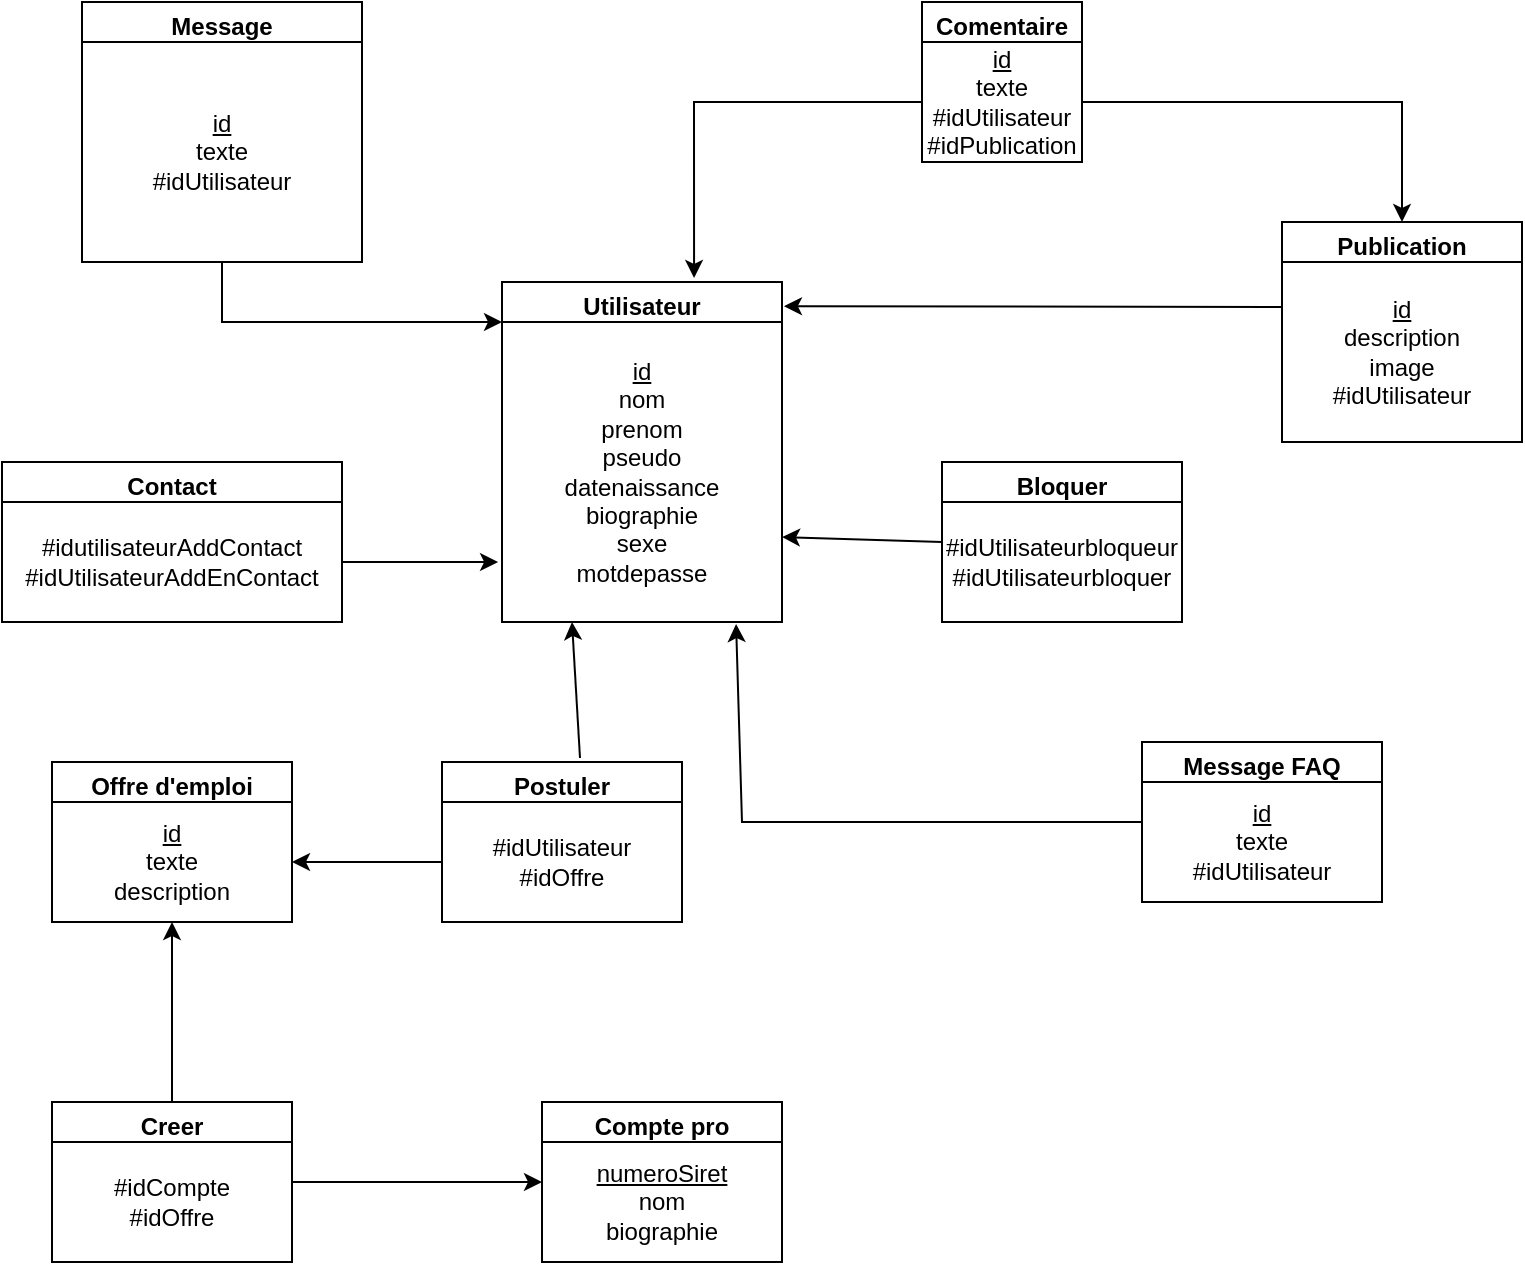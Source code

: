 <mxfile version="20.4.1" type="device"><diagram id="_OwXiGrBHSJsLpmzW4di" name="Page-1"><mxGraphModel dx="1422" dy="793" grid="1" gridSize="10" guides="1" tooltips="1" connect="1" arrows="1" fold="1" page="1" pageScale="1" pageWidth="827" pageHeight="1169" math="0" shadow="0"><root><mxCell id="0"/><mxCell id="1" parent="0"/><mxCell id="gRB2D2yg2-qrXkkJSeWm-2" value="Message" style="swimlane;" vertex="1" parent="1"><mxGeometry x="70" y="70" width="140" height="130" as="geometry"/></mxCell><mxCell id="gRB2D2yg2-qrXkkJSeWm-3" value="&lt;div&gt;&lt;u&gt;id&lt;/u&gt;&lt;/div&gt;&lt;div&gt;texte&lt;/div&gt;&lt;div&gt;#idUtilisateur&lt;u&gt;&lt;br&gt;&lt;/u&gt;&lt;/div&gt;" style="whiteSpace=wrap;html=1;" vertex="1" parent="gRB2D2yg2-qrXkkJSeWm-2"><mxGeometry y="20" width="140" height="110" as="geometry"/></mxCell><mxCell id="gRB2D2yg2-qrXkkJSeWm-4" value="Utilisateur" style="swimlane;" vertex="1" parent="1"><mxGeometry x="280" y="210" width="140" height="170" as="geometry"/></mxCell><mxCell id="gRB2D2yg2-qrXkkJSeWm-5" value="&lt;div&gt;&lt;u&gt;id&lt;/u&gt;&lt;/div&gt;&lt;div&gt;nom&lt;/div&gt;&lt;div&gt;prenom&lt;/div&gt;&lt;div&gt;pseudo&lt;/div&gt;&lt;div&gt;datenaissance&lt;/div&gt;&lt;div&gt;biographie&lt;/div&gt;&lt;div&gt;sexe&lt;/div&gt;&lt;div&gt;motdepasse&lt;br&gt;&lt;/div&gt;" style="whiteSpace=wrap;html=1;" vertex="1" parent="gRB2D2yg2-qrXkkJSeWm-4"><mxGeometry y="20" width="140" height="150" as="geometry"/></mxCell><mxCell id="gRB2D2yg2-qrXkkJSeWm-6" value="Comentaire" style="swimlane;" vertex="1" parent="1"><mxGeometry x="490" y="70" width="80" height="80" as="geometry"/></mxCell><mxCell id="gRB2D2yg2-qrXkkJSeWm-7" value="&lt;div&gt;&lt;u&gt;id&lt;/u&gt;&lt;/div&gt;&lt;div&gt;texte&lt;/div&gt;&lt;div&gt;#idUtilisateur&lt;/div&gt;&lt;div&gt;#idPublication&lt;br&gt;&lt;u&gt;&lt;/u&gt;&lt;/div&gt;" style="whiteSpace=wrap;html=1;" vertex="1" parent="gRB2D2yg2-qrXkkJSeWm-6"><mxGeometry y="20" width="80" height="60" as="geometry"/></mxCell><mxCell id="gRB2D2yg2-qrXkkJSeWm-8" value="Publication" style="swimlane;" vertex="1" parent="1"><mxGeometry x="670" y="180" width="120" height="110" as="geometry"/></mxCell><mxCell id="gRB2D2yg2-qrXkkJSeWm-9" value="&lt;div&gt;&lt;u&gt;id&lt;/u&gt;&lt;/div&gt;&lt;div&gt;description&lt;/div&gt;&lt;div&gt;image&lt;/div&gt;&lt;div&gt;#idUtilisateur&lt;br&gt;&lt;u&gt;&lt;/u&gt;&lt;/div&gt;" style="whiteSpace=wrap;html=1;" vertex="1" parent="gRB2D2yg2-qrXkkJSeWm-8"><mxGeometry y="20" width="120" height="90" as="geometry"/></mxCell><mxCell id="gRB2D2yg2-qrXkkJSeWm-12" value="Bloquer" style="swimlane;" vertex="1" parent="1"><mxGeometry x="500" y="300" width="120" height="80" as="geometry"/></mxCell><mxCell id="gRB2D2yg2-qrXkkJSeWm-13" value="&lt;div&gt;#idUtilisateurbloqueur&lt;/div&gt;&lt;div&gt;#idUtilisateurbloquer&lt;br&gt;&lt;/div&gt;" style="whiteSpace=wrap;html=1;" vertex="1" parent="gRB2D2yg2-qrXkkJSeWm-12"><mxGeometry y="20" width="120" height="60" as="geometry"/></mxCell><mxCell id="gRB2D2yg2-qrXkkJSeWm-14" value="Contact" style="swimlane;" vertex="1" parent="1"><mxGeometry x="30" y="300" width="170" height="80" as="geometry"/></mxCell><mxCell id="gRB2D2yg2-qrXkkJSeWm-15" value="&lt;div&gt;#idutilisateurAddContact&lt;/div&gt;&lt;div&gt;#idUtilisateurAddEnContact&lt;br&gt;&lt;/div&gt;" style="whiteSpace=wrap;html=1;" vertex="1" parent="gRB2D2yg2-qrXkkJSeWm-14"><mxGeometry y="20" width="170" height="60" as="geometry"/></mxCell><mxCell id="gRB2D2yg2-qrXkkJSeWm-19" value="Offre d'emploi" style="swimlane;" vertex="1" parent="1"><mxGeometry x="55" y="450" width="120" height="80" as="geometry"/></mxCell><mxCell id="gRB2D2yg2-qrXkkJSeWm-20" value="&lt;div&gt;&lt;u&gt;id&lt;/u&gt;&lt;/div&gt;&lt;div&gt;texte&lt;/div&gt;&lt;div&gt;description&lt;br&gt;&lt;u&gt;&lt;/u&gt;&lt;/div&gt;" style="whiteSpace=wrap;html=1;" vertex="1" parent="gRB2D2yg2-qrXkkJSeWm-19"><mxGeometry y="20" width="120" height="60" as="geometry"/></mxCell><mxCell id="gRB2D2yg2-qrXkkJSeWm-58" style="edgeStyle=orthogonalEdgeStyle;rounded=0;orthogonalLoop=1;jettySize=auto;html=1;entryX=1;entryY=0.5;entryDx=0;entryDy=0;startArrow=classic;startFill=1;endArrow=none;endFill=0;" edge="1" parent="1" source="gRB2D2yg2-qrXkkJSeWm-21" target="gRB2D2yg2-qrXkkJSeWm-52"><mxGeometry relative="1" as="geometry"/></mxCell><mxCell id="gRB2D2yg2-qrXkkJSeWm-21" value="Compte pro" style="swimlane;" vertex="1" parent="1"><mxGeometry x="300" y="620" width="120" height="80" as="geometry"/></mxCell><mxCell id="gRB2D2yg2-qrXkkJSeWm-22" value="&lt;div&gt;&lt;u&gt;numeroSiret&lt;/u&gt;&lt;/div&gt;&lt;div&gt;nom&lt;/div&gt;&lt;div&gt;biographie&lt;br&gt;&lt;u&gt;&lt;/u&gt;&lt;/div&gt;" style="whiteSpace=wrap;html=1;" vertex="1" parent="gRB2D2yg2-qrXkkJSeWm-21"><mxGeometry y="20" width="120" height="60" as="geometry"/></mxCell><mxCell id="gRB2D2yg2-qrXkkJSeWm-23" value="Message FAQ" style="swimlane;" vertex="1" parent="1"><mxGeometry x="600" y="440" width="120" height="80" as="geometry"/></mxCell><mxCell id="gRB2D2yg2-qrXkkJSeWm-24" value="&lt;div&gt;&lt;u&gt;id&lt;/u&gt;&lt;/div&gt;&lt;div&gt;texte&lt;/div&gt;&lt;div&gt;#idUtilisateur&lt;br&gt;&lt;u&gt;&lt;/u&gt;&lt;/div&gt;" style="whiteSpace=wrap;html=1;" vertex="1" parent="gRB2D2yg2-qrXkkJSeWm-23"><mxGeometry y="20" width="120" height="60" as="geometry"/></mxCell><mxCell id="gRB2D2yg2-qrXkkJSeWm-40" value="" style="endArrow=none;html=1;rounded=0;entryX=0.5;entryY=1;entryDx=0;entryDy=0;exitX=0;exitY=0;exitDx=0;exitDy=0;startArrow=classic;startFill=1;" edge="1" parent="1" source="gRB2D2yg2-qrXkkJSeWm-5" target="gRB2D2yg2-qrXkkJSeWm-2"><mxGeometry width="50" height="50" relative="1" as="geometry"><mxPoint x="390" y="370" as="sourcePoint"/><mxPoint x="440" y="320" as="targetPoint"/><Array as="points"><mxPoint x="140" y="230"/></Array></mxGeometry></mxCell><mxCell id="gRB2D2yg2-qrXkkJSeWm-41" value="" style="endArrow=none;html=1;rounded=0;entryX=0;entryY=0.5;entryDx=0;entryDy=0;exitX=0.686;exitY=-0.012;exitDx=0;exitDy=0;exitPerimeter=0;startArrow=classic;startFill=1;" edge="1" parent="1" source="gRB2D2yg2-qrXkkJSeWm-4" target="gRB2D2yg2-qrXkkJSeWm-7"><mxGeometry width="50" height="50" relative="1" as="geometry"><mxPoint x="390" y="370" as="sourcePoint"/><mxPoint x="440" y="320" as="targetPoint"/><Array as="points"><mxPoint x="376" y="120"/></Array></mxGeometry></mxCell><mxCell id="gRB2D2yg2-qrXkkJSeWm-42" value="" style="endArrow=classic;html=1;rounded=0;entryX=0.5;entryY=0;entryDx=0;entryDy=0;exitX=1;exitY=0.5;exitDx=0;exitDy=0;endFill=1;" edge="1" parent="1" source="gRB2D2yg2-qrXkkJSeWm-7" target="gRB2D2yg2-qrXkkJSeWm-8"><mxGeometry width="50" height="50" relative="1" as="geometry"><mxPoint x="390" y="370" as="sourcePoint"/><mxPoint x="440" y="320" as="targetPoint"/><Array as="points"><mxPoint x="730" y="120"/></Array></mxGeometry></mxCell><mxCell id="gRB2D2yg2-qrXkkJSeWm-43" value="" style="endArrow=none;html=1;rounded=0;entryX=0;entryY=0.25;entryDx=0;entryDy=0;exitX=1.007;exitY=0.071;exitDx=0;exitDy=0;exitPerimeter=0;endFill=0;startArrow=classic;startFill=1;" edge="1" parent="1" source="gRB2D2yg2-qrXkkJSeWm-4" target="gRB2D2yg2-qrXkkJSeWm-9"><mxGeometry width="50" height="50" relative="1" as="geometry"><mxPoint x="390" y="370" as="sourcePoint"/><mxPoint x="440" y="320" as="targetPoint"/></mxGeometry></mxCell><mxCell id="gRB2D2yg2-qrXkkJSeWm-44" value="" style="endArrow=classic;html=1;rounded=0;exitX=1;exitY=0.5;exitDx=0;exitDy=0;entryX=-0.014;entryY=0.8;entryDx=0;entryDy=0;entryPerimeter=0;" edge="1" parent="1" source="gRB2D2yg2-qrXkkJSeWm-15" target="gRB2D2yg2-qrXkkJSeWm-5"><mxGeometry width="50" height="50" relative="1" as="geometry"><mxPoint x="390" y="460" as="sourcePoint"/><mxPoint x="440" y="410" as="targetPoint"/></mxGeometry></mxCell><mxCell id="gRB2D2yg2-qrXkkJSeWm-45" value="" style="endArrow=classic;html=1;rounded=0;exitX=0;exitY=0.5;exitDx=0;exitDy=0;entryX=1;entryY=0.75;entryDx=0;entryDy=0;" edge="1" parent="1" source="gRB2D2yg2-qrXkkJSeWm-12" target="gRB2D2yg2-qrXkkJSeWm-4"><mxGeometry width="50" height="50" relative="1" as="geometry"><mxPoint x="390" y="460" as="sourcePoint"/><mxPoint x="440" y="410" as="targetPoint"/></mxGeometry></mxCell><mxCell id="gRB2D2yg2-qrXkkJSeWm-47" value="" style="endArrow=classic;html=1;rounded=0;exitX=0;exitY=0.5;exitDx=0;exitDy=0;entryX=0.836;entryY=1.007;entryDx=0;entryDy=0;entryPerimeter=0;" edge="1" parent="1" source="gRB2D2yg2-qrXkkJSeWm-23" target="gRB2D2yg2-qrXkkJSeWm-5"><mxGeometry width="50" height="50" relative="1" as="geometry"><mxPoint x="390" y="460" as="sourcePoint"/><mxPoint x="440" y="410" as="targetPoint"/><Array as="points"><mxPoint x="400" y="480"/></Array></mxGeometry></mxCell><mxCell id="gRB2D2yg2-qrXkkJSeWm-48" value="Postuler" style="swimlane;" vertex="1" parent="1"><mxGeometry x="250" y="450" width="120" height="80" as="geometry"/></mxCell><mxCell id="gRB2D2yg2-qrXkkJSeWm-49" value="&lt;div&gt;#idUtilisateur&lt;/div&gt;&lt;div&gt;#idOffre&lt;br&gt;&lt;/div&gt;" style="whiteSpace=wrap;html=1;" vertex="1" parent="gRB2D2yg2-qrXkkJSeWm-48"><mxGeometry y="20" width="120" height="60" as="geometry"/></mxCell><mxCell id="gRB2D2yg2-qrXkkJSeWm-50" value="" style="endArrow=classic;html=1;rounded=0;exitX=0.575;exitY=-0.025;exitDx=0;exitDy=0;exitPerimeter=0;entryX=0.25;entryY=1;entryDx=0;entryDy=0;" edge="1" parent="1" source="gRB2D2yg2-qrXkkJSeWm-48" target="gRB2D2yg2-qrXkkJSeWm-5"><mxGeometry width="50" height="50" relative="1" as="geometry"><mxPoint x="390" y="460" as="sourcePoint"/><mxPoint x="320" y="390" as="targetPoint"/></mxGeometry></mxCell><mxCell id="gRB2D2yg2-qrXkkJSeWm-51" value="" style="endArrow=classic;html=1;rounded=0;exitX=0;exitY=0.5;exitDx=0;exitDy=0;entryX=1;entryY=0.5;entryDx=0;entryDy=0;" edge="1" parent="1" source="gRB2D2yg2-qrXkkJSeWm-49" target="gRB2D2yg2-qrXkkJSeWm-20"><mxGeometry width="50" height="50" relative="1" as="geometry"><mxPoint x="390" y="460" as="sourcePoint"/><mxPoint x="440" y="410" as="targetPoint"/></mxGeometry></mxCell><mxCell id="gRB2D2yg2-qrXkkJSeWm-52" value="Creer" style="swimlane;" vertex="1" parent="1"><mxGeometry x="55" y="620" width="120" height="80" as="geometry"/></mxCell><mxCell id="gRB2D2yg2-qrXkkJSeWm-53" value="&lt;div&gt;#idCompte&lt;/div&gt;&lt;div&gt;#idOffre&lt;br&gt;&lt;/div&gt;" style="whiteSpace=wrap;html=1;" vertex="1" parent="gRB2D2yg2-qrXkkJSeWm-52"><mxGeometry y="20" width="120" height="60" as="geometry"/></mxCell><mxCell id="gRB2D2yg2-qrXkkJSeWm-54" value="" style="endArrow=classic;html=1;rounded=0;exitX=0.5;exitY=0;exitDx=0;exitDy=0;entryX=0.5;entryY=1;entryDx=0;entryDy=0;" edge="1" parent="1" source="gRB2D2yg2-qrXkkJSeWm-52" target="gRB2D2yg2-qrXkkJSeWm-19"><mxGeometry width="50" height="50" relative="1" as="geometry"><mxPoint x="390" y="460" as="sourcePoint"/><mxPoint x="440" y="410" as="targetPoint"/></mxGeometry></mxCell></root></mxGraphModel></diagram></mxfile>